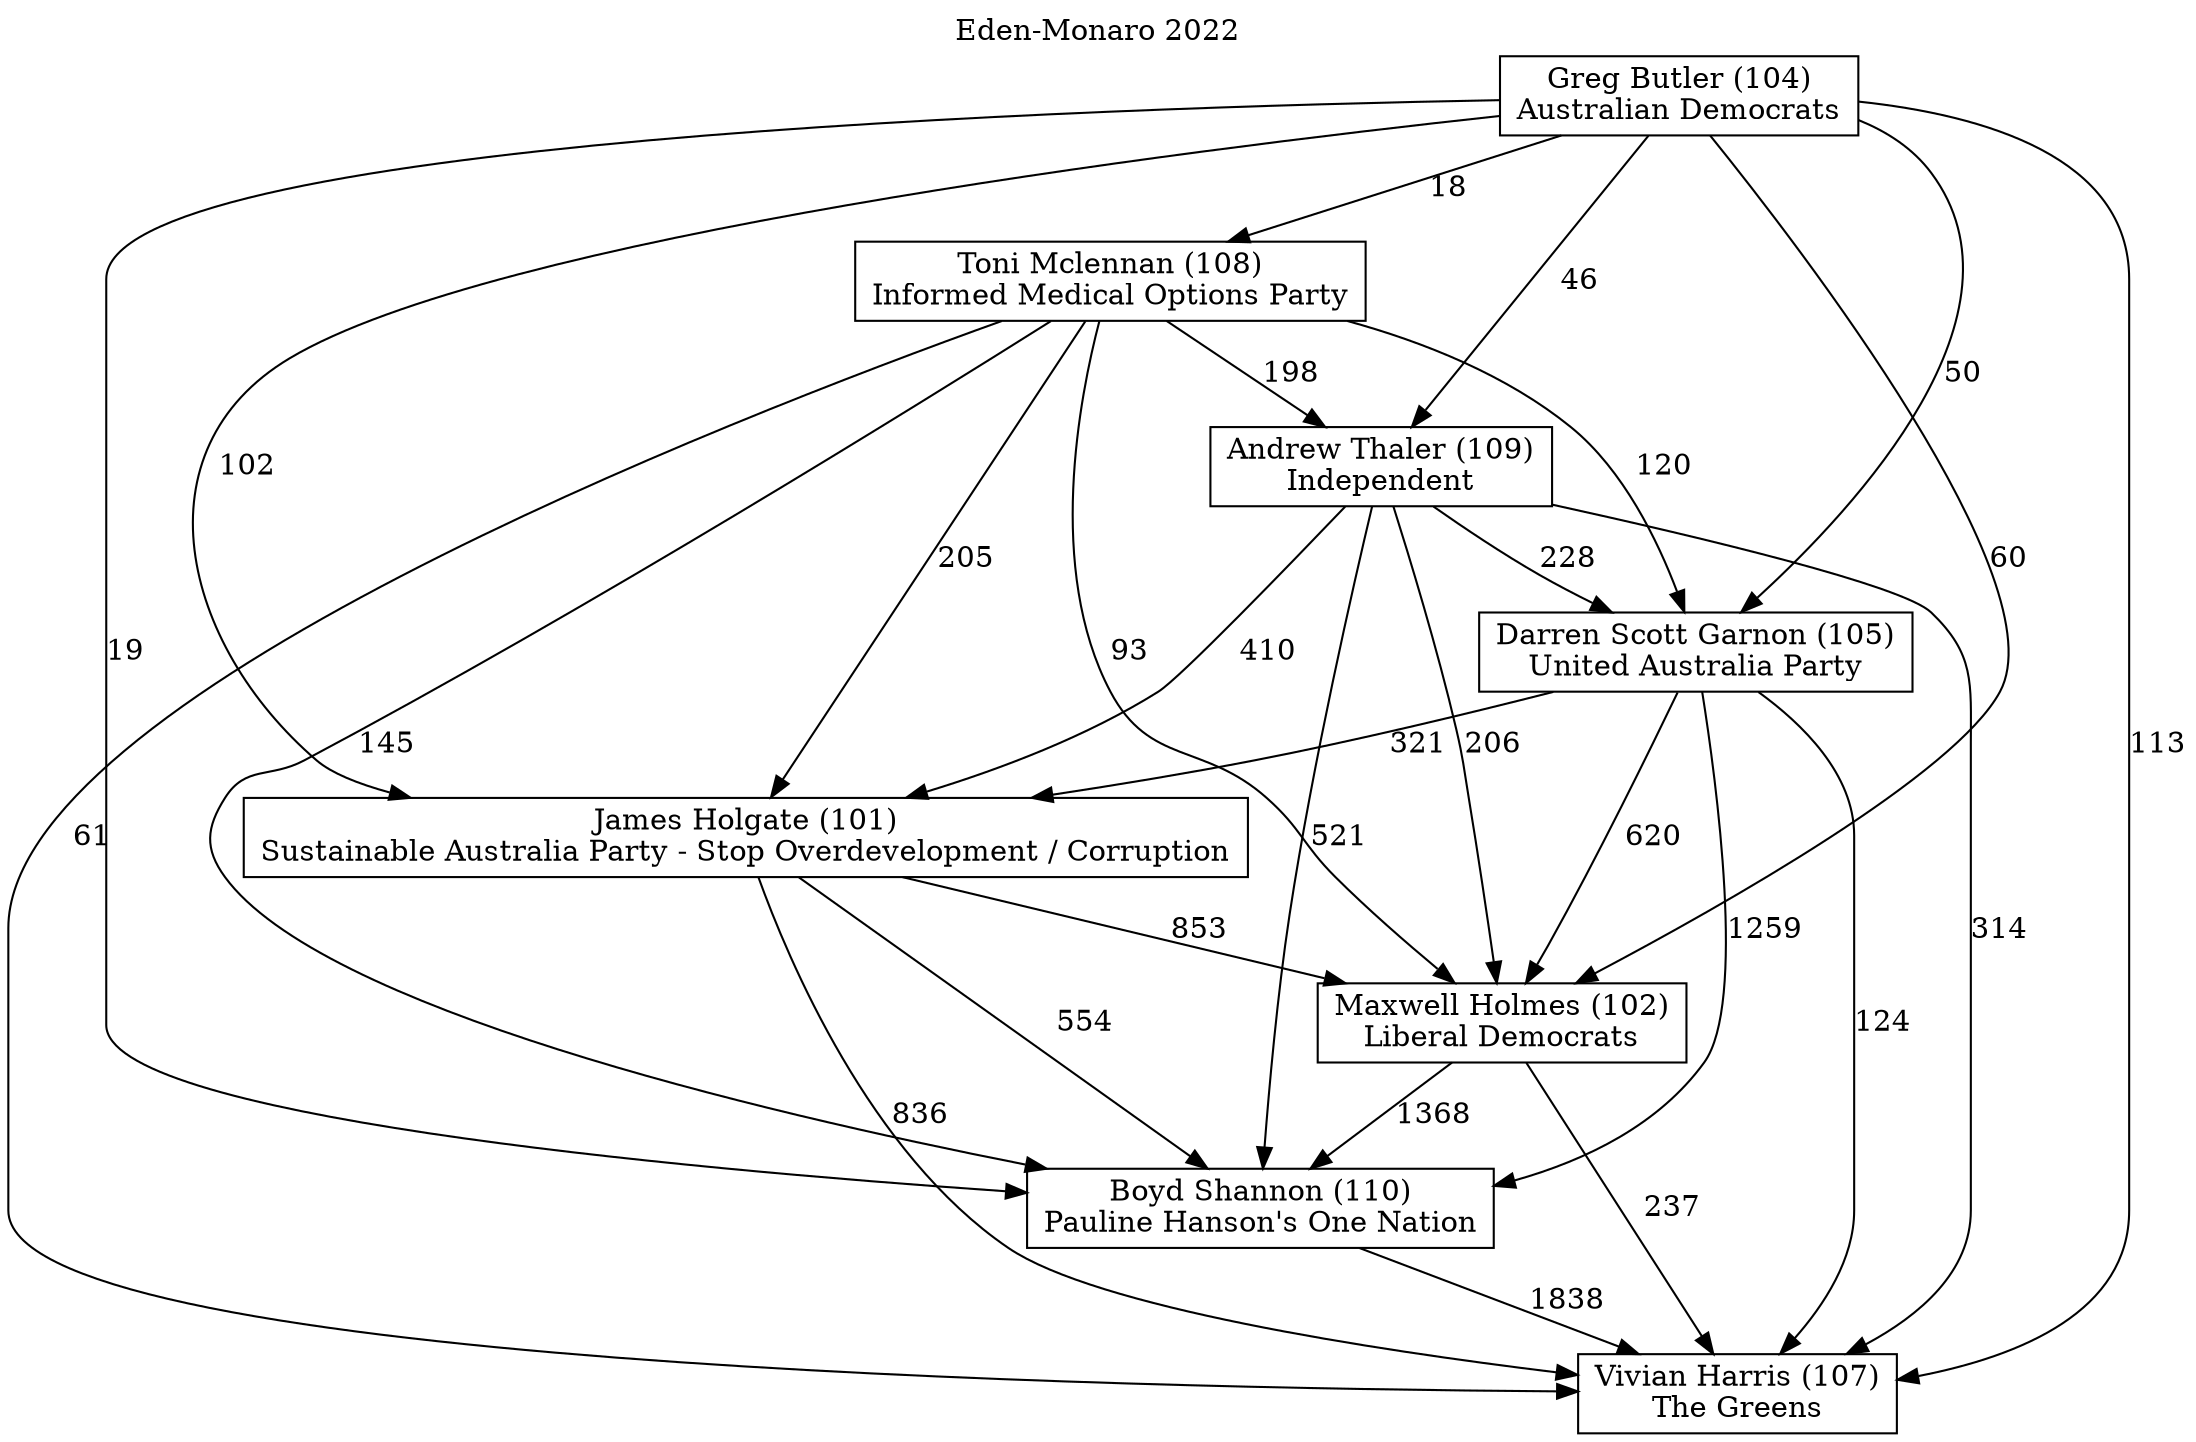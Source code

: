 // House preference flow
digraph "Vivian Harris (107)_Eden-Monaro_2022" {
	graph [label="Eden-Monaro 2022" labelloc=t mclimit=10]
	node [shape=box]
	"Vivian Harris (107)" [label="Vivian Harris (107)
The Greens"]
	"Boyd Shannon (110)" [label="Boyd Shannon (110)
Pauline Hanson's One Nation"]
	"Toni Mclennan (108)" [label="Toni Mclennan (108)
Informed Medical Options Party"]
	"Greg Butler (104)" [label="Greg Butler (104)
Australian Democrats"]
	"Darren Scott Garnon (105)" [label="Darren Scott Garnon (105)
United Australia Party"]
	"Maxwell Holmes (102)" [label="Maxwell Holmes (102)
Liberal Democrats"]
	"James Holgate (101)" [label="James Holgate (101)
Sustainable Australia Party - Stop Overdevelopment / Corruption"]
	"Andrew Thaler (109)" [label="Andrew Thaler (109)
Independent"]
	"Maxwell Holmes (102)" -> "Boyd Shannon (110)" [label=1368]
	"Greg Butler (104)" -> "Maxwell Holmes (102)" [label=60]
	"Darren Scott Garnon (105)" -> "James Holgate (101)" [label=321]
	"Andrew Thaler (109)" -> "Maxwell Holmes (102)" [label=206]
	"Andrew Thaler (109)" -> "Vivian Harris (107)" [label=314]
	"Greg Butler (104)" -> "Andrew Thaler (109)" [label=46]
	"Darren Scott Garnon (105)" -> "Vivian Harris (107)" [label=124]
	"James Holgate (101)" -> "Vivian Harris (107)" [label=836]
	"Maxwell Holmes (102)" -> "Vivian Harris (107)" [label=237]
	"Toni Mclennan (108)" -> "Vivian Harris (107)" [label=61]
	"Andrew Thaler (109)" -> "Darren Scott Garnon (105)" [label=228]
	"Toni Mclennan (108)" -> "Darren Scott Garnon (105)" [label=120]
	"Andrew Thaler (109)" -> "James Holgate (101)" [label=410]
	"Darren Scott Garnon (105)" -> "Maxwell Holmes (102)" [label=620]
	"Greg Butler (104)" -> "Vivian Harris (107)" [label=113]
	"Andrew Thaler (109)" -> "Boyd Shannon (110)" [label=521]
	"Boyd Shannon (110)" -> "Vivian Harris (107)" [label=1838]
	"James Holgate (101)" -> "Maxwell Holmes (102)" [label=853]
	"James Holgate (101)" -> "Boyd Shannon (110)" [label=554]
	"Toni Mclennan (108)" -> "Maxwell Holmes (102)" [label=93]
	"Toni Mclennan (108)" -> "Andrew Thaler (109)" [label=198]
	"Darren Scott Garnon (105)" -> "Boyd Shannon (110)" [label=1259]
	"Greg Butler (104)" -> "Boyd Shannon (110)" [label=19]
	"Greg Butler (104)" -> "Darren Scott Garnon (105)" [label=50]
	"Greg Butler (104)" -> "James Holgate (101)" [label=102]
	"Greg Butler (104)" -> "Toni Mclennan (108)" [label=18]
	"Toni Mclennan (108)" -> "James Holgate (101)" [label=205]
	"Toni Mclennan (108)" -> "Boyd Shannon (110)" [label=145]
}
